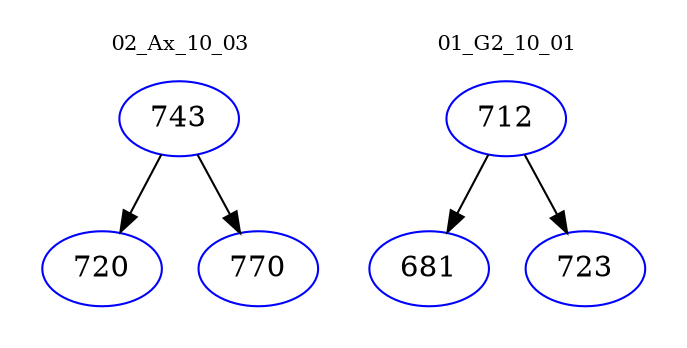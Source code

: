 digraph{
subgraph cluster_0 {
color = white
label = "02_Ax_10_03";
fontsize=10;
T0_743 [label="743", color="blue"]
T0_743 -> T0_720 [color="black"]
T0_720 [label="720", color="blue"]
T0_743 -> T0_770 [color="black"]
T0_770 [label="770", color="blue"]
}
subgraph cluster_1 {
color = white
label = "01_G2_10_01";
fontsize=10;
T1_712 [label="712", color="blue"]
T1_712 -> T1_681 [color="black"]
T1_681 [label="681", color="blue"]
T1_712 -> T1_723 [color="black"]
T1_723 [label="723", color="blue"]
}
}
